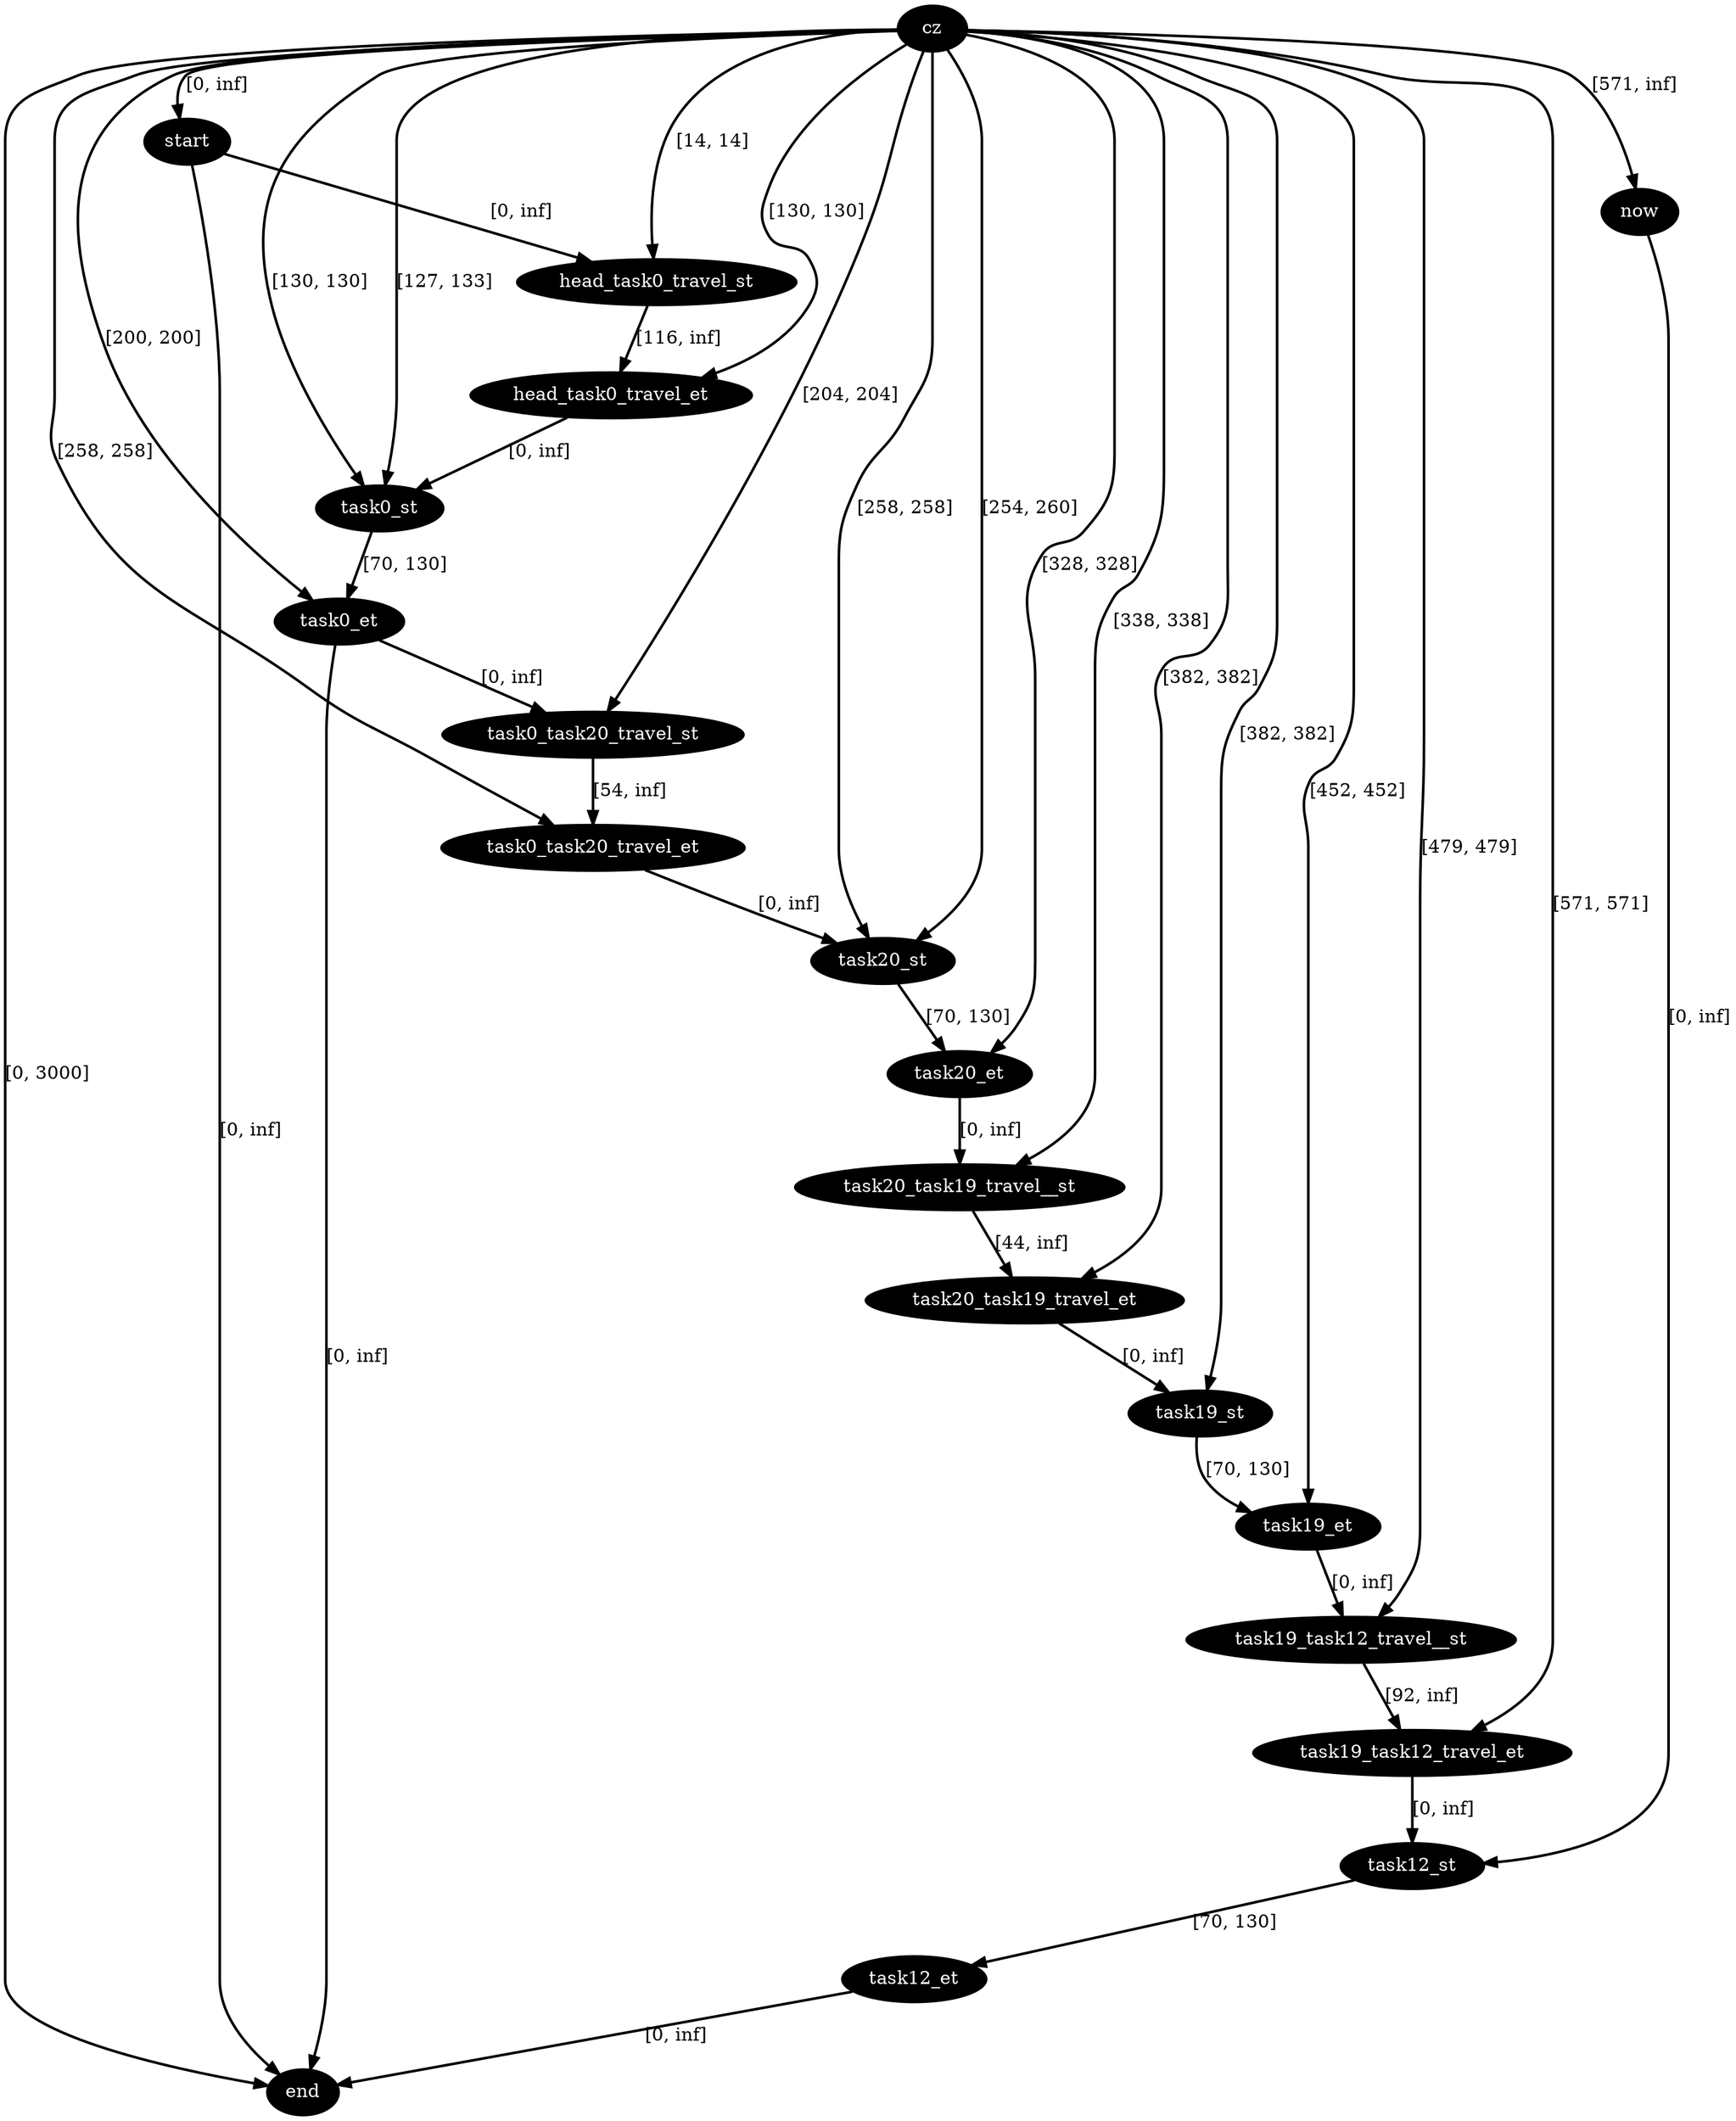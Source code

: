 digraph plan {
0[label="cz",style=filled,fillcolor=black,fontcolor=white];
1[label="start",style=filled,fillcolor=black,fontcolor=white];
2[label="now",style=filled,fillcolor=black,fontcolor=white];
3[label="end",style=filled,fillcolor=black,fontcolor=white];
7[label="head_task0_travel_st",style=filled,fillcolor=black,fontcolor=white];
8[label="head_task0_travel_et",style=filled,fillcolor=black,fontcolor=white];
9[label="task0_st",style=filled,fillcolor=black,fontcolor=white];
10[label="task0_et",style=filled,fillcolor=black,fontcolor=white];
28[label="task12_st",style=filled,fillcolor=black,fontcolor=white];
29[label="task12_et",style=filled,fillcolor=black,fontcolor=white];
66[label="task19_st",style=filled,fillcolor=black,fontcolor=white];
67[label="task19_et",style=filled,fillcolor=black,fontcolor=white];
86[label="task20_st",style=filled,fillcolor=black,fontcolor=white];
87[label="task20_et",style=filled,fillcolor=black,fontcolor=white];
101[label="task0_task20_travel_st",style=filled,fillcolor=black,fontcolor=white];
102[label="task0_task20_travel_et",style=filled,fillcolor=black,fontcolor=white];
104[label="task20_task19_travel__st",style=filled,fillcolor=black,fontcolor=white];
105[label="task20_task19_travel_et",style=filled,fillcolor=black,fontcolor=white];
107[label="task19_task12_travel__st",style=filled,fillcolor=black,fontcolor=white];
108[label="task19_task12_travel_et",style=filled,fillcolor=black,fontcolor=white];
"0"->"1"[label="[0, inf]",penwidth=2,color=black];
"0"->"3"[label="[0, 3000]",penwidth=2,color=black];
"7"->"8"[label="[116, inf]",penwidth=2,color=black];
"0"->"8"[label="[130, 130]",penwidth=2,color=black];
"1"->"7"[label="[0, inf]",penwidth=2,color=black];
"0"->"7"[label="[14, 14]",penwidth=2,color=black];
"0"->"2"[label="[571, inf]",penwidth=2,color=black];
"2"->"28"[label="[0, inf]",penwidth=2,color=black];
"1"->"3"[label="[0, inf]",penwidth=2,color=black];
"0"->"10"[label="[200, 200]",penwidth=2,color=black];
"10"->"3"[label="[0, inf]",penwidth=2,color=black];
"0"->"9"[label="[130, 130]",penwidth=2,color=black];
"0"->"9"[label="[127, 133]",penwidth=2,color=black];
"101"->"102"[label="[54, inf]",penwidth=2,color=black];
"0"->"102"[label="[258, 258]",penwidth=2,color=black];
"10"->"101"[label="[0, inf]",penwidth=2,color=black];
"0"->"101"[label="[204, 204]",penwidth=2,color=black];
"9"->"10"[label="[70, 130]",penwidth=2,color=black];
"8"->"9"[label="[0, inf]",penwidth=2,color=black];
"29"->"3"[label="[0, inf]",penwidth=2,color=black];
"28"->"29"[label="[70, 130]",penwidth=2,color=black];
"0"->"67"[label="[452, 452]",penwidth=2,color=black];
"0"->"66"[label="[382, 382]",penwidth=2,color=black];
"0"->"107"[label="[479, 479]",penwidth=2,color=black];
"108"->"28"[label="[0, inf]",penwidth=2,color=black];
"0"->"108"[label="[571, 571]",penwidth=2,color=black];
"67"->"107"[label="[0, inf]",penwidth=2,color=black];
"107"->"108"[label="[92, inf]",penwidth=2,color=black];
"66"->"67"[label="[70, 130]",penwidth=2,color=black];
"0"->"87"[label="[328, 328]",penwidth=2,color=black];
"0"->"86"[label="[258, 258]",penwidth=2,color=black];
"0"->"86"[label="[254, 260]",penwidth=2,color=black];
"0"->"104"[label="[338, 338]",penwidth=2,color=black];
"105"->"66"[label="[0, inf]",penwidth=2,color=black];
"0"->"105"[label="[382, 382]",penwidth=2,color=black];
"87"->"104"[label="[0, inf]",penwidth=2,color=black];
"104"->"105"[label="[44, inf]",penwidth=2,color=black];
"86"->"87"[label="[70, 130]",penwidth=2,color=black];
"102"->"86"[label="[0, inf]",penwidth=2,color=black];
}
